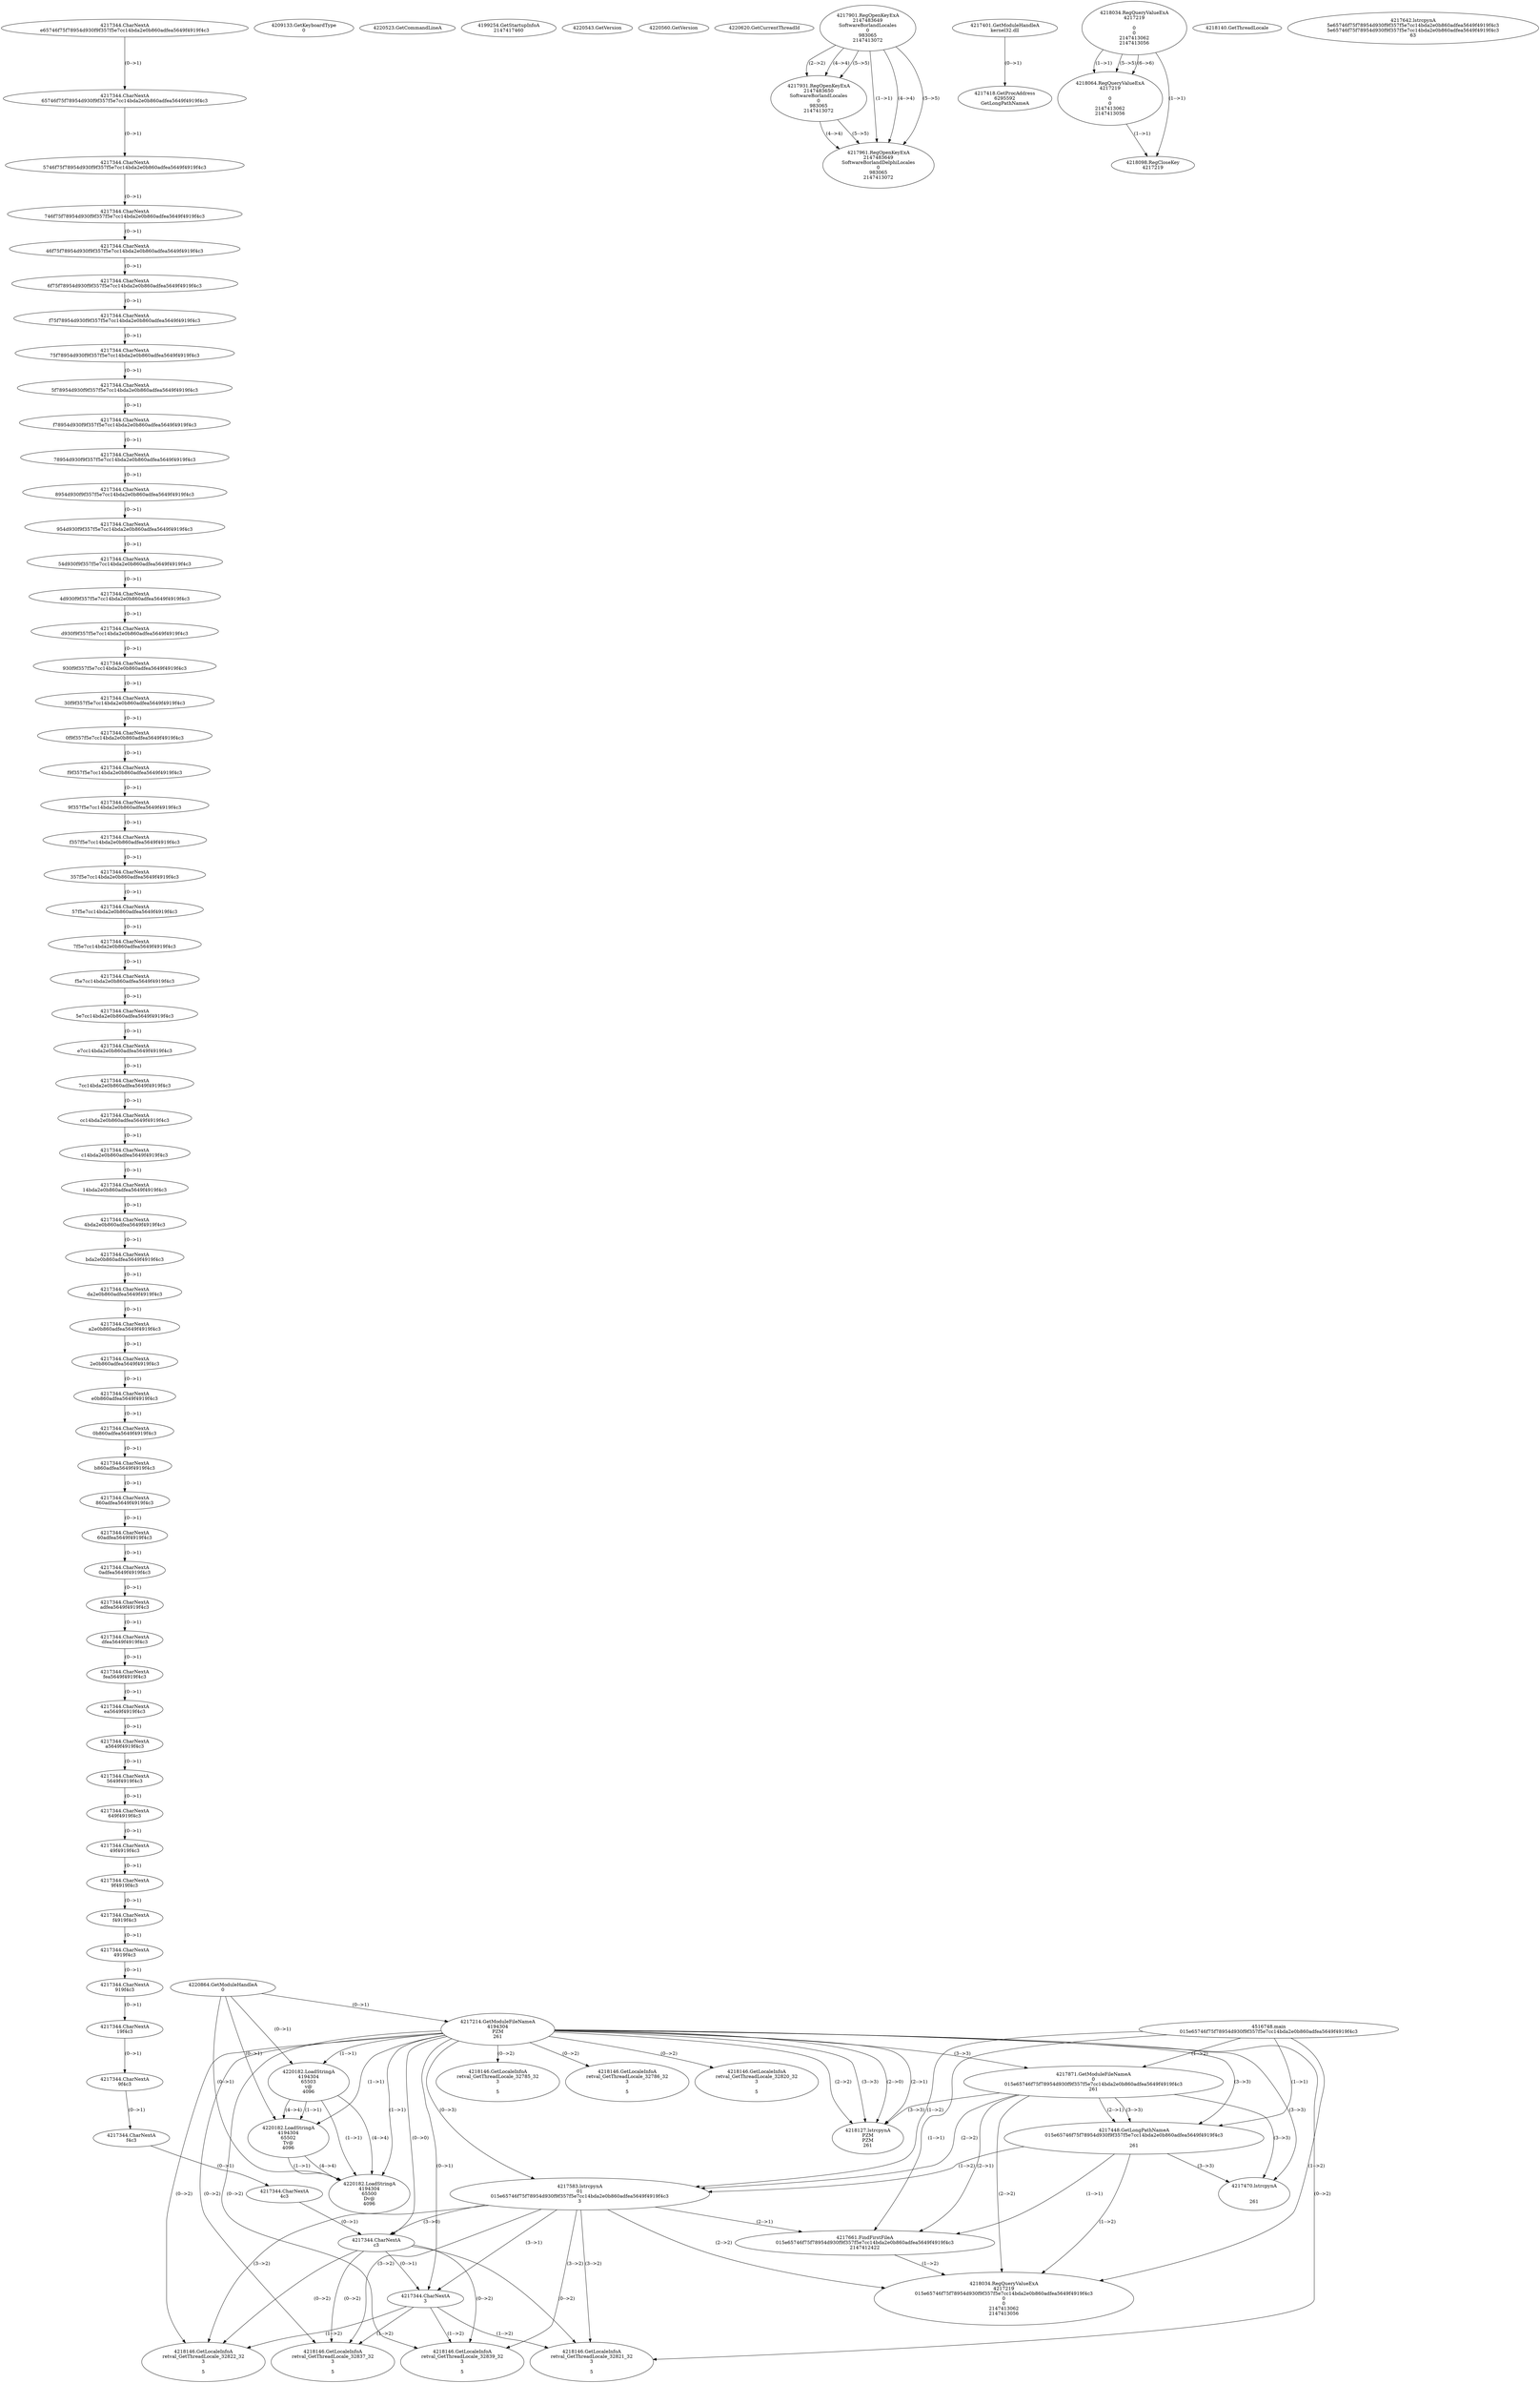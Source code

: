 // Global SCDG with merge call
digraph {
	0 [label="4516748.main
015e65746f75f78954d930f9f357f5e7cc14bda2e0b860adfea5649f4919f4c3"]
	1 [label="4220864.GetModuleHandleA
0"]
	2 [label="4209133.GetKeyboardType
0"]
	3 [label="4220523.GetCommandLineA
"]
	4 [label="4199254.GetStartupInfoA
2147417460"]
	5 [label="4220543.GetVersion
"]
	6 [label="4220560.GetVersion
"]
	7 [label="4220620.GetCurrentThreadId
"]
	8 [label="4217214.GetModuleFileNameA
4194304
PZM
261"]
	1 -> 8 [label="(0-->1)"]
	9 [label="4217871.GetModuleFileNameA
0
015e65746f75f78954d930f9f357f5e7cc14bda2e0b860adfea5649f4919f4c3
261"]
	0 -> 9 [label="(1-->2)"]
	8 -> 9 [label="(3-->3)"]
	10 [label="4217901.RegOpenKeyExA
2147483649
Software\Borland\Locales
0
983065
2147413072"]
	11 [label="4217931.RegOpenKeyExA
2147483650
Software\Borland\Locales
0
983065
2147413072"]
	10 -> 11 [label="(2-->2)"]
	10 -> 11 [label="(4-->4)"]
	10 -> 11 [label="(5-->5)"]
	12 [label="4217961.RegOpenKeyExA
2147483649
Software\Borland\Delphi\Locales
0
983065
2147413072"]
	10 -> 12 [label="(1-->1)"]
	10 -> 12 [label="(4-->4)"]
	11 -> 12 [label="(4-->4)"]
	10 -> 12 [label="(5-->5)"]
	11 -> 12 [label="(5-->5)"]
	13 [label="4218127.lstrcpynA
PZM
PZM
261"]
	8 -> 13 [label="(2-->1)"]
	8 -> 13 [label="(2-->2)"]
	8 -> 13 [label="(3-->3)"]
	9 -> 13 [label="(3-->3)"]
	8 -> 13 [label="(2-->0)"]
	14 [label="4217401.GetModuleHandleA
kernel32.dll"]
	15 [label="4217418.GetProcAddress
6295592
GetLongPathNameA"]
	14 -> 15 [label="(0-->1)"]
	16 [label="4217448.GetLongPathNameA
015e65746f75f78954d930f9f357f5e7cc14bda2e0b860adfea5649f4919f4c3

261"]
	0 -> 16 [label="(1-->1)"]
	9 -> 16 [label="(2-->1)"]
	8 -> 16 [label="(3-->3)"]
	9 -> 16 [label="(3-->3)"]
	17 [label="4217470.lstrcpynA


261"]
	8 -> 17 [label="(3-->3)"]
	9 -> 17 [label="(3-->3)"]
	16 -> 17 [label="(3-->3)"]
	18 [label="4218034.RegQueryValueExA
4217219

0
0
2147413062
2147413056"]
	19 [label="4218064.RegQueryValueExA
4217219

0
0
2147413062
2147413056"]
	18 -> 19 [label="(1-->1)"]
	18 -> 19 [label="(5-->5)"]
	18 -> 19 [label="(6-->6)"]
	20 [label="4218098.RegCloseKey
4217219"]
	18 -> 20 [label="(1-->1)"]
	19 -> 20 [label="(1-->1)"]
	21 [label="4218140.GetThreadLocale
"]
	22 [label="4218146.GetLocaleInfoA
retval_GetThreadLocale_32785_32
3

5"]
	8 -> 22 [label="(0-->2)"]
	23 [label="4220182.LoadStringA
4194304
65503
\v@
4096"]
	1 -> 23 [label="(0-->1)"]
	8 -> 23 [label="(1-->1)"]
	24 [label="4220182.LoadStringA
4194304
65502
Tv@
4096"]
	1 -> 24 [label="(0-->1)"]
	8 -> 24 [label="(1-->1)"]
	23 -> 24 [label="(1-->1)"]
	23 -> 24 [label="(4-->4)"]
	25 [label="4218146.GetLocaleInfoA
retval_GetThreadLocale_32786_32
3

5"]
	8 -> 25 [label="(0-->2)"]
	26 [label="4218146.GetLocaleInfoA
retval_GetThreadLocale_32820_32
3

5"]
	8 -> 26 [label="(0-->2)"]
	27 [label="4217583.lstrcpynA
01
015e65746f75f78954d930f9f357f5e7cc14bda2e0b860adfea5649f4919f4c3
3"]
	0 -> 27 [label="(1-->2)"]
	9 -> 27 [label="(2-->2)"]
	16 -> 27 [label="(1-->2)"]
	8 -> 27 [label="(0-->3)"]
	28 [label="4217344.CharNextA
e65746f75f78954d930f9f357f5e7cc14bda2e0b860adfea5649f4919f4c3"]
	29 [label="4217344.CharNextA
65746f75f78954d930f9f357f5e7cc14bda2e0b860adfea5649f4919f4c3"]
	28 -> 29 [label="(0-->1)"]
	30 [label="4217344.CharNextA
5746f75f78954d930f9f357f5e7cc14bda2e0b860adfea5649f4919f4c3"]
	29 -> 30 [label="(0-->1)"]
	31 [label="4217344.CharNextA
746f75f78954d930f9f357f5e7cc14bda2e0b860adfea5649f4919f4c3"]
	30 -> 31 [label="(0-->1)"]
	32 [label="4217344.CharNextA
46f75f78954d930f9f357f5e7cc14bda2e0b860adfea5649f4919f4c3"]
	31 -> 32 [label="(0-->1)"]
	33 [label="4217344.CharNextA
6f75f78954d930f9f357f5e7cc14bda2e0b860adfea5649f4919f4c3"]
	32 -> 33 [label="(0-->1)"]
	34 [label="4217344.CharNextA
f75f78954d930f9f357f5e7cc14bda2e0b860adfea5649f4919f4c3"]
	33 -> 34 [label="(0-->1)"]
	35 [label="4217344.CharNextA
75f78954d930f9f357f5e7cc14bda2e0b860adfea5649f4919f4c3"]
	34 -> 35 [label="(0-->1)"]
	36 [label="4217344.CharNextA
5f78954d930f9f357f5e7cc14bda2e0b860adfea5649f4919f4c3"]
	35 -> 36 [label="(0-->1)"]
	37 [label="4217344.CharNextA
f78954d930f9f357f5e7cc14bda2e0b860adfea5649f4919f4c3"]
	36 -> 37 [label="(0-->1)"]
	38 [label="4217344.CharNextA
78954d930f9f357f5e7cc14bda2e0b860adfea5649f4919f4c3"]
	37 -> 38 [label="(0-->1)"]
	39 [label="4217344.CharNextA
8954d930f9f357f5e7cc14bda2e0b860adfea5649f4919f4c3"]
	38 -> 39 [label="(0-->1)"]
	40 [label="4217344.CharNextA
954d930f9f357f5e7cc14bda2e0b860adfea5649f4919f4c3"]
	39 -> 40 [label="(0-->1)"]
	41 [label="4217344.CharNextA
54d930f9f357f5e7cc14bda2e0b860adfea5649f4919f4c3"]
	40 -> 41 [label="(0-->1)"]
	42 [label="4217344.CharNextA
4d930f9f357f5e7cc14bda2e0b860adfea5649f4919f4c3"]
	41 -> 42 [label="(0-->1)"]
	43 [label="4217344.CharNextA
d930f9f357f5e7cc14bda2e0b860adfea5649f4919f4c3"]
	42 -> 43 [label="(0-->1)"]
	44 [label="4217344.CharNextA
930f9f357f5e7cc14bda2e0b860adfea5649f4919f4c3"]
	43 -> 44 [label="(0-->1)"]
	45 [label="4217344.CharNextA
30f9f357f5e7cc14bda2e0b860adfea5649f4919f4c3"]
	44 -> 45 [label="(0-->1)"]
	46 [label="4217344.CharNextA
0f9f357f5e7cc14bda2e0b860adfea5649f4919f4c3"]
	45 -> 46 [label="(0-->1)"]
	47 [label="4217344.CharNextA
f9f357f5e7cc14bda2e0b860adfea5649f4919f4c3"]
	46 -> 47 [label="(0-->1)"]
	48 [label="4217344.CharNextA
9f357f5e7cc14bda2e0b860adfea5649f4919f4c3"]
	47 -> 48 [label="(0-->1)"]
	49 [label="4217344.CharNextA
f357f5e7cc14bda2e0b860adfea5649f4919f4c3"]
	48 -> 49 [label="(0-->1)"]
	50 [label="4217344.CharNextA
357f5e7cc14bda2e0b860adfea5649f4919f4c3"]
	49 -> 50 [label="(0-->1)"]
	51 [label="4217344.CharNextA
57f5e7cc14bda2e0b860adfea5649f4919f4c3"]
	50 -> 51 [label="(0-->1)"]
	52 [label="4217344.CharNextA
7f5e7cc14bda2e0b860adfea5649f4919f4c3"]
	51 -> 52 [label="(0-->1)"]
	53 [label="4217344.CharNextA
f5e7cc14bda2e0b860adfea5649f4919f4c3"]
	52 -> 53 [label="(0-->1)"]
	54 [label="4217344.CharNextA
5e7cc14bda2e0b860adfea5649f4919f4c3"]
	53 -> 54 [label="(0-->1)"]
	55 [label="4217344.CharNextA
e7cc14bda2e0b860adfea5649f4919f4c3"]
	54 -> 55 [label="(0-->1)"]
	56 [label="4217344.CharNextA
7cc14bda2e0b860adfea5649f4919f4c3"]
	55 -> 56 [label="(0-->1)"]
	57 [label="4217344.CharNextA
cc14bda2e0b860adfea5649f4919f4c3"]
	56 -> 57 [label="(0-->1)"]
	58 [label="4217344.CharNextA
c14bda2e0b860adfea5649f4919f4c3"]
	57 -> 58 [label="(0-->1)"]
	59 [label="4217344.CharNextA
14bda2e0b860adfea5649f4919f4c3"]
	58 -> 59 [label="(0-->1)"]
	60 [label="4217344.CharNextA
4bda2e0b860adfea5649f4919f4c3"]
	59 -> 60 [label="(0-->1)"]
	61 [label="4217344.CharNextA
bda2e0b860adfea5649f4919f4c3"]
	60 -> 61 [label="(0-->1)"]
	62 [label="4217344.CharNextA
da2e0b860adfea5649f4919f4c3"]
	61 -> 62 [label="(0-->1)"]
	63 [label="4217344.CharNextA
a2e0b860adfea5649f4919f4c3"]
	62 -> 63 [label="(0-->1)"]
	64 [label="4217344.CharNextA
2e0b860adfea5649f4919f4c3"]
	63 -> 64 [label="(0-->1)"]
	65 [label="4217344.CharNextA
e0b860adfea5649f4919f4c3"]
	64 -> 65 [label="(0-->1)"]
	66 [label="4217344.CharNextA
0b860adfea5649f4919f4c3"]
	65 -> 66 [label="(0-->1)"]
	67 [label="4217344.CharNextA
b860adfea5649f4919f4c3"]
	66 -> 67 [label="(0-->1)"]
	68 [label="4217344.CharNextA
860adfea5649f4919f4c3"]
	67 -> 68 [label="(0-->1)"]
	69 [label="4217344.CharNextA
60adfea5649f4919f4c3"]
	68 -> 69 [label="(0-->1)"]
	70 [label="4217344.CharNextA
0adfea5649f4919f4c3"]
	69 -> 70 [label="(0-->1)"]
	71 [label="4217344.CharNextA
adfea5649f4919f4c3"]
	70 -> 71 [label="(0-->1)"]
	72 [label="4217344.CharNextA
dfea5649f4919f4c3"]
	71 -> 72 [label="(0-->1)"]
	73 [label="4217344.CharNextA
fea5649f4919f4c3"]
	72 -> 73 [label="(0-->1)"]
	74 [label="4217344.CharNextA
ea5649f4919f4c3"]
	73 -> 74 [label="(0-->1)"]
	75 [label="4217344.CharNextA
a5649f4919f4c3"]
	74 -> 75 [label="(0-->1)"]
	76 [label="4217344.CharNextA
5649f4919f4c3"]
	75 -> 76 [label="(0-->1)"]
	77 [label="4217344.CharNextA
649f4919f4c3"]
	76 -> 77 [label="(0-->1)"]
	78 [label="4217344.CharNextA
49f4919f4c3"]
	77 -> 78 [label="(0-->1)"]
	79 [label="4217344.CharNextA
9f4919f4c3"]
	78 -> 79 [label="(0-->1)"]
	80 [label="4217344.CharNextA
f4919f4c3"]
	79 -> 80 [label="(0-->1)"]
	81 [label="4217344.CharNextA
4919f4c3"]
	80 -> 81 [label="(0-->1)"]
	82 [label="4217344.CharNextA
919f4c3"]
	81 -> 82 [label="(0-->1)"]
	83 [label="4217344.CharNextA
19f4c3"]
	82 -> 83 [label="(0-->1)"]
	84 [label="4217344.CharNextA
9f4c3"]
	83 -> 84 [label="(0-->1)"]
	85 [label="4217344.CharNextA
f4c3"]
	84 -> 85 [label="(0-->1)"]
	86 [label="4217344.CharNextA
4c3"]
	85 -> 86 [label="(0-->1)"]
	87 [label="4217344.CharNextA
c3"]
	86 -> 87 [label="(0-->1)"]
	8 -> 87 [label="(0-->0)"]
	27 -> 87 [label="(3-->0)"]
	88 [label="4217344.CharNextA
3"]
	8 -> 88 [label="(0-->1)"]
	27 -> 88 [label="(3-->1)"]
	87 -> 88 [label="(0-->1)"]
	89 [label="4217642.lstrcpynA
5e65746f75f78954d930f9f357f5e7cc14bda2e0b860adfea5649f4919f4c3
5e65746f75f78954d930f9f357f5e7cc14bda2e0b860adfea5649f4919f4c3
63"]
	90 [label="4217661.FindFirstFileA
015e65746f75f78954d930f9f357f5e7cc14bda2e0b860adfea5649f4919f4c3
2147412422"]
	0 -> 90 [label="(1-->1)"]
	9 -> 90 [label="(2-->1)"]
	16 -> 90 [label="(1-->1)"]
	27 -> 90 [label="(2-->1)"]
	91 [label="4218034.RegQueryValueExA
4217219
015e65746f75f78954d930f9f357f5e7cc14bda2e0b860adfea5649f4919f4c3
0
0
2147413062
2147413056"]
	0 -> 91 [label="(1-->2)"]
	9 -> 91 [label="(2-->2)"]
	16 -> 91 [label="(1-->2)"]
	27 -> 91 [label="(2-->2)"]
	90 -> 91 [label="(1-->2)"]
	92 [label="4218146.GetLocaleInfoA
retval_GetThreadLocale_32821_32
3

5"]
	8 -> 92 [label="(0-->2)"]
	27 -> 92 [label="(3-->2)"]
	87 -> 92 [label="(0-->2)"]
	88 -> 92 [label="(1-->2)"]
	93 [label="4218146.GetLocaleInfoA
retval_GetThreadLocale_32822_32
3

5"]
	8 -> 93 [label="(0-->2)"]
	27 -> 93 [label="(3-->2)"]
	87 -> 93 [label="(0-->2)"]
	88 -> 93 [label="(1-->2)"]
	94 [label="4218146.GetLocaleInfoA
retval_GetThreadLocale_32837_32
3

5"]
	8 -> 94 [label="(0-->2)"]
	27 -> 94 [label="(3-->2)"]
	87 -> 94 [label="(0-->2)"]
	88 -> 94 [label="(1-->2)"]
	95 [label="4218146.GetLocaleInfoA
retval_GetThreadLocale_32839_32
3

5"]
	8 -> 95 [label="(0-->2)"]
	27 -> 95 [label="(3-->2)"]
	87 -> 95 [label="(0-->2)"]
	88 -> 95 [label="(1-->2)"]
	96 [label="4220182.LoadStringA
4194304
65500
Dv@
4096"]
	1 -> 96 [label="(0-->1)"]
	8 -> 96 [label="(1-->1)"]
	23 -> 96 [label="(1-->1)"]
	24 -> 96 [label="(1-->1)"]
	23 -> 96 [label="(4-->4)"]
	24 -> 96 [label="(4-->4)"]
}
